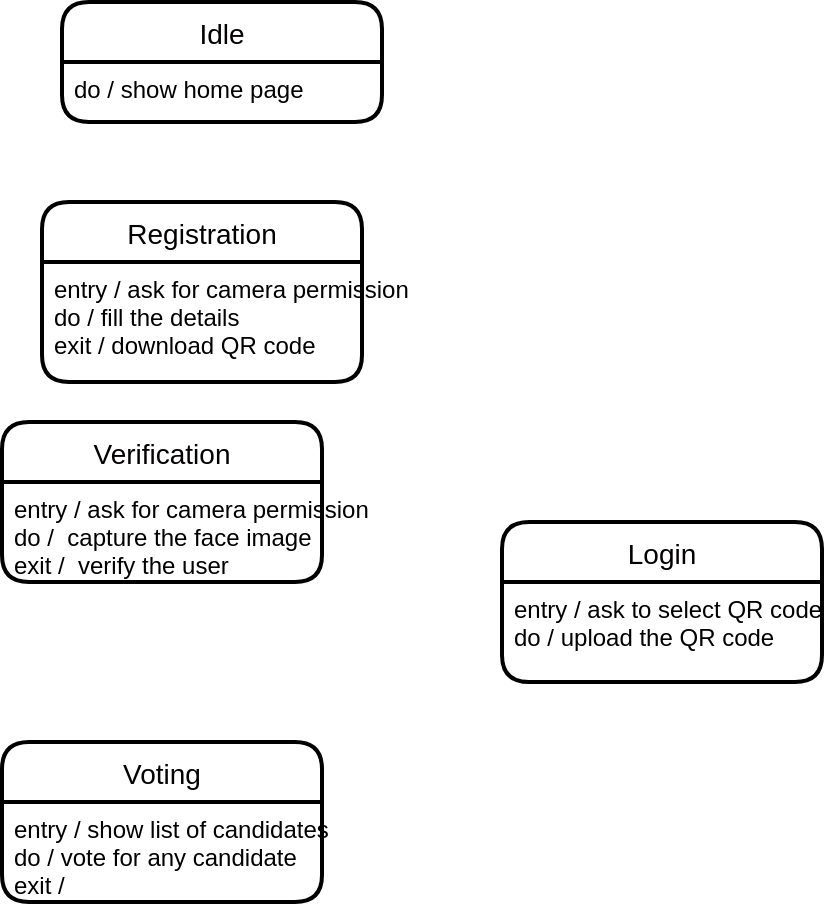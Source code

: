<mxfile version="12.2.6" type="github" pages="1">
  <diagram id="UWl-4crLRYwF7wUx09or" name="Page-1">
    <mxGraphModel dx="1024" dy="534" grid="1" gridSize="10" guides="1" tooltips="1" connect="1" arrows="1" fold="1" page="1" pageScale="1" pageWidth="827" pageHeight="1169" math="0" shadow="0">
      <root>
        <mxCell id="0"/>
        <mxCell id="1" parent="0"/>
        <mxCell id="BBlOOyhZ7gnegx1fQNet-1" value="Idle" style="swimlane;childLayout=stackLayout;horizontal=1;startSize=30;horizontalStack=0;fillColor=#FFFFFF;fontColor=#030000;rounded=1;fontSize=14;fontStyle=0;strokeWidth=2;resizeParent=0;resizeLast=1;shadow=0;dashed=0;align=center;" vertex="1" parent="1">
          <mxGeometry x="350" y="90" width="160" height="60" as="geometry"/>
        </mxCell>
        <mxCell id="BBlOOyhZ7gnegx1fQNet-2" value="do / show home page" style="align=left;strokeColor=none;fillColor=none;spacingLeft=4;fontSize=12;verticalAlign=top;resizable=0;rotatable=0;part=1;" vertex="1" parent="BBlOOyhZ7gnegx1fQNet-1">
          <mxGeometry y="30" width="160" height="30" as="geometry"/>
        </mxCell>
        <mxCell id="BBlOOyhZ7gnegx1fQNet-3" value="Registration" style="swimlane;childLayout=stackLayout;horizontal=1;startSize=30;horizontalStack=0;fillColor=#FFFFFF;fontColor=#030000;rounded=1;fontSize=14;fontStyle=0;strokeWidth=2;resizeParent=0;resizeLast=1;shadow=0;dashed=0;align=center;" vertex="1" parent="1">
          <mxGeometry x="340" y="190" width="160" height="90" as="geometry"/>
        </mxCell>
        <mxCell id="BBlOOyhZ7gnegx1fQNet-4" value="entry / ask for camera permission&#xa;do / fill the details&#xa;exit / download QR code" style="align=left;strokeColor=none;fillColor=none;spacingLeft=4;fontSize=12;verticalAlign=top;resizable=0;rotatable=0;part=1;" vertex="1" parent="BBlOOyhZ7gnegx1fQNet-3">
          <mxGeometry y="30" width="160" height="60" as="geometry"/>
        </mxCell>
        <mxCell id="BBlOOyhZ7gnegx1fQNet-5" value="Login" style="swimlane;childLayout=stackLayout;horizontal=1;startSize=30;horizontalStack=0;fillColor=#FFFFFF;fontColor=#030000;rounded=1;fontSize=14;fontStyle=0;strokeWidth=2;resizeParent=0;resizeLast=1;shadow=0;dashed=0;align=center;" vertex="1" parent="1">
          <mxGeometry x="570" y="350" width="160" height="80" as="geometry"/>
        </mxCell>
        <mxCell id="BBlOOyhZ7gnegx1fQNet-6" value="entry / ask to select QR code&#xa;do / upload the QR code&#xa;" style="align=left;strokeColor=none;fillColor=none;spacingLeft=4;fontSize=12;verticalAlign=top;resizable=0;rotatable=0;part=1;" vertex="1" parent="BBlOOyhZ7gnegx1fQNet-5">
          <mxGeometry y="30" width="160" height="50" as="geometry"/>
        </mxCell>
        <mxCell id="BBlOOyhZ7gnegx1fQNet-7" value="Verification" style="swimlane;childLayout=stackLayout;horizontal=1;startSize=30;horizontalStack=0;fillColor=#FFFFFF;fontColor=#030000;rounded=1;fontSize=14;fontStyle=0;strokeWidth=2;resizeParent=0;resizeLast=1;shadow=0;dashed=0;align=center;" vertex="1" parent="1">
          <mxGeometry x="320" y="300" width="160" height="80" as="geometry"/>
        </mxCell>
        <mxCell id="BBlOOyhZ7gnegx1fQNet-8" value="entry / ask for camera permission&#xa;do /  capture the face image&#xa;exit /  verify the user" style="align=left;strokeColor=none;fillColor=none;spacingLeft=4;fontSize=12;verticalAlign=top;resizable=0;rotatable=0;part=1;" vertex="1" parent="BBlOOyhZ7gnegx1fQNet-7">
          <mxGeometry y="30" width="160" height="50" as="geometry"/>
        </mxCell>
        <mxCell id="BBlOOyhZ7gnegx1fQNet-9" value="Voting" style="swimlane;childLayout=stackLayout;horizontal=1;startSize=30;horizontalStack=0;fillColor=#FFFFFF;fontColor=#030000;rounded=1;fontSize=14;fontStyle=0;strokeWidth=2;resizeParent=0;resizeLast=1;shadow=0;dashed=0;align=center;" vertex="1" parent="1">
          <mxGeometry x="320" y="460" width="160" height="80" as="geometry"/>
        </mxCell>
        <mxCell id="BBlOOyhZ7gnegx1fQNet-10" value="entry / show list of candidates&#xa;do / vote for any candidate &#xa;exit / " style="align=left;strokeColor=none;fillColor=none;spacingLeft=4;fontSize=12;verticalAlign=top;resizable=0;rotatable=0;part=1;" vertex="1" parent="BBlOOyhZ7gnegx1fQNet-9">
          <mxGeometry y="30" width="160" height="50" as="geometry"/>
        </mxCell>
      </root>
    </mxGraphModel>
  </diagram>
</mxfile>
